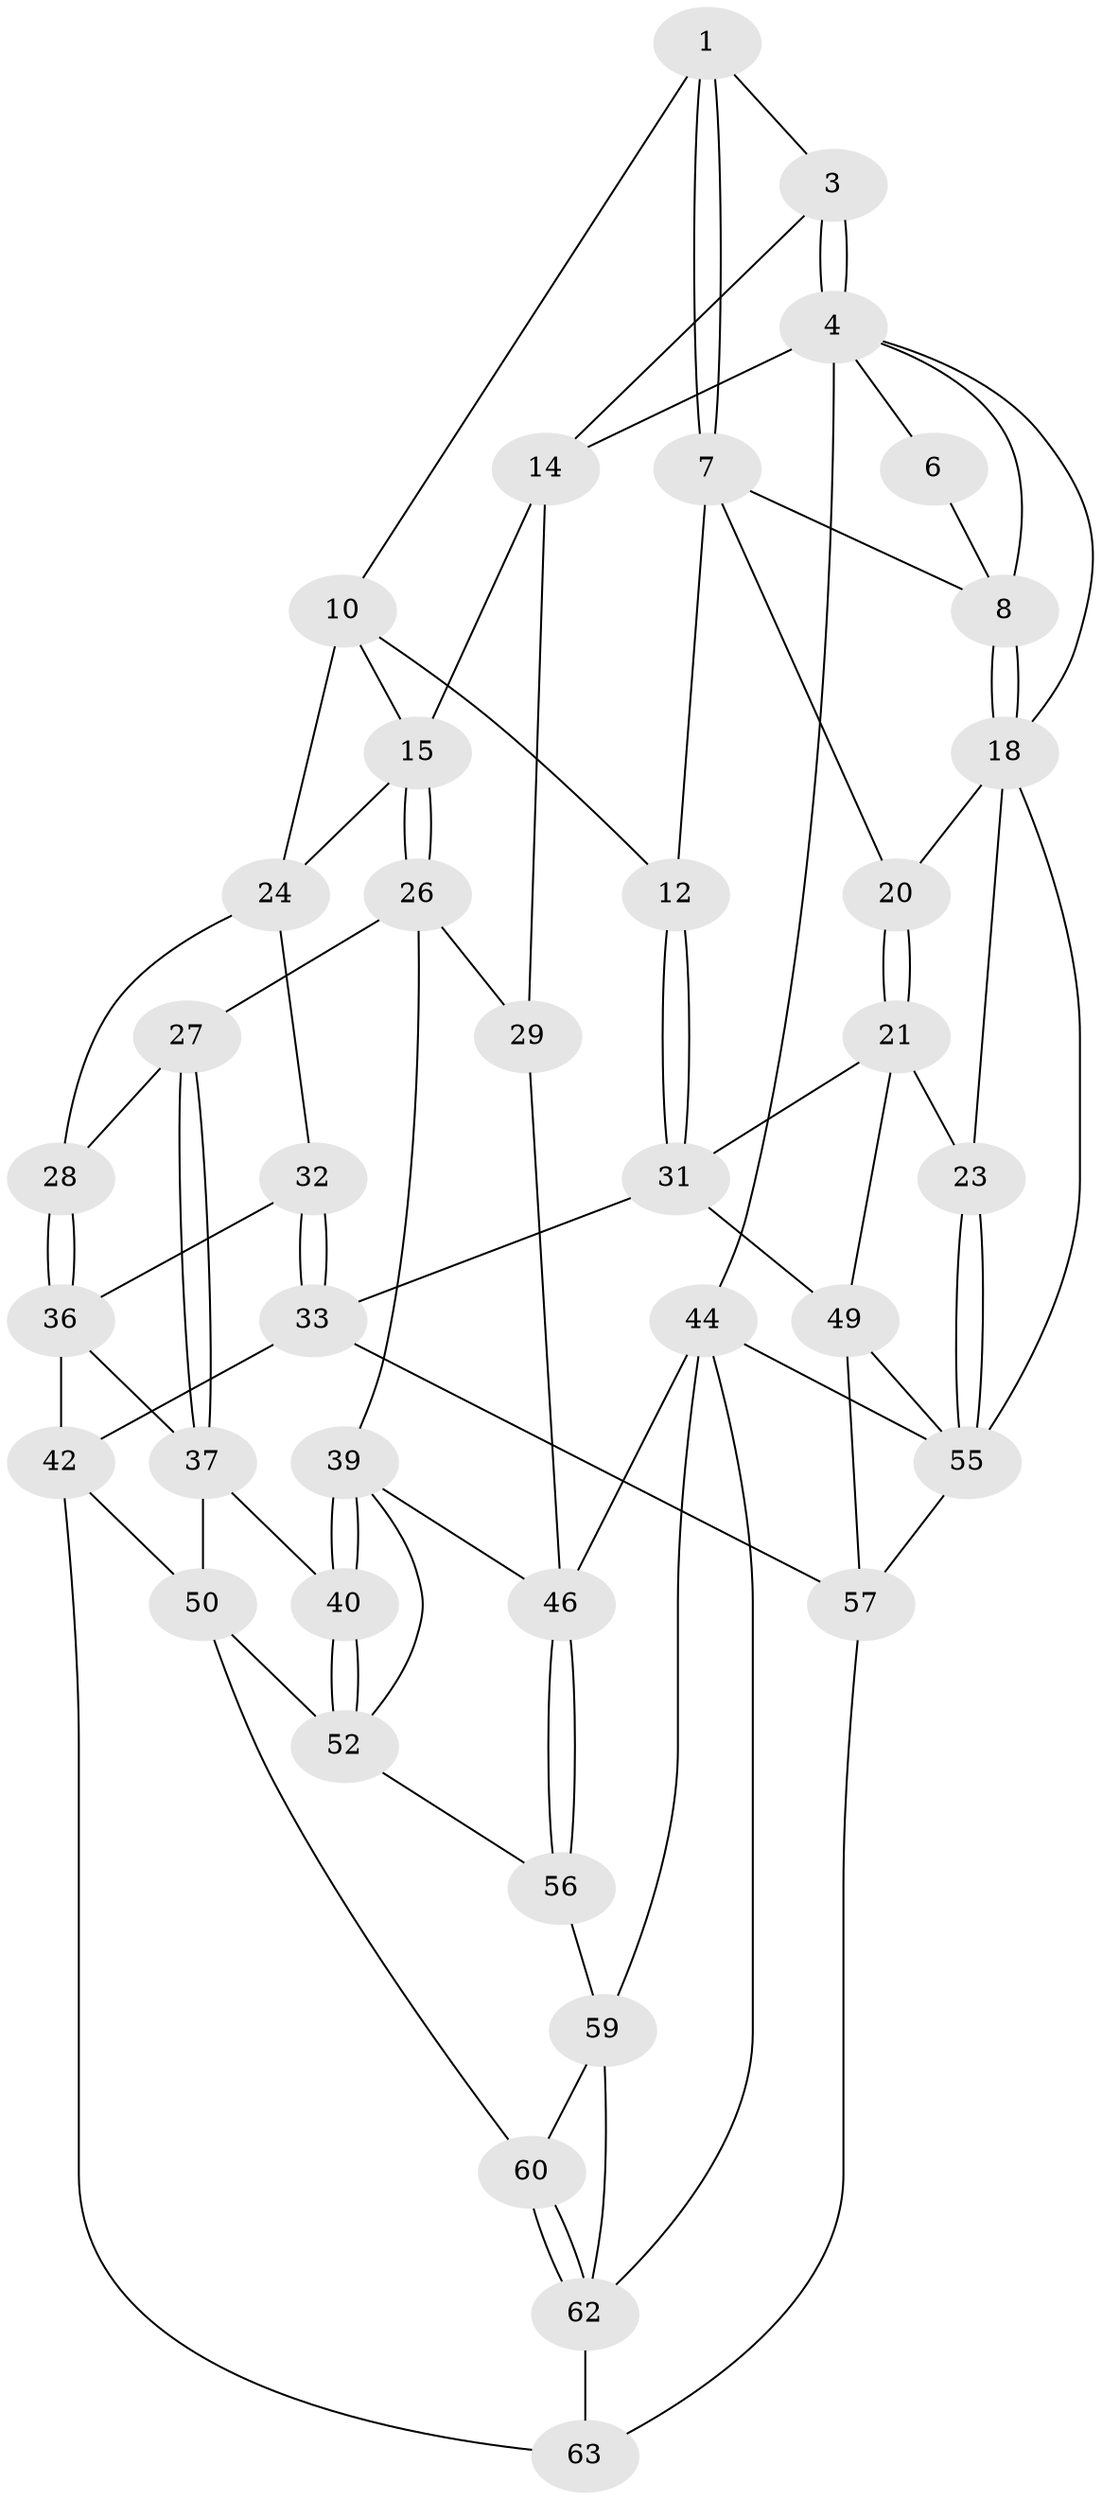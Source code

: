 // Generated by graph-tools (version 1.1) at 2025/52/02/27/25 19:52:40]
// undirected, 39 vertices, 87 edges
graph export_dot {
graph [start="1"]
  node [color=gray90,style=filled];
  1 [pos="+0.31765026415584297+0",super="+2"];
  3 [pos="+0.6160169923501214+0"];
  4 [pos="+1+0",super="+5"];
  6 [pos="+0.23684838302391872+0"];
  7 [pos="+0.21987430748662465+0.22729705285016896",super="+13"];
  8 [pos="+0.0754020777684061+0.26555311252398056",super="+9"];
  10 [pos="+0.5305349817597428+0.1735292351854988",super="+11"];
  12 [pos="+0.3422363741271201+0.39005364517270463"];
  14 [pos="+0.744089748554174+0.2353291446881683",super="+17"];
  15 [pos="+0.7374060412084592+0.39882064864457706",super="+16"];
  18 [pos="+0+0.3318275770098171",super="+19"];
  20 [pos="+0.16298167039906636+0.4301076938151103"];
  21 [pos="+0.1495920651606512+0.4977361927159843",super="+22"];
  23 [pos="+0+0.5492992239940392"];
  24 [pos="+0.6357964208073694+0.4142186366922103",super="+25"];
  26 [pos="+0.8558461475871983+0.46522940065555823",super="+30"];
  27 [pos="+0.693768158691618+0.5623258525741737"];
  28 [pos="+0.6369004439986738+0.5491266320015129"];
  29 [pos="+1+0.35436325972286403"];
  31 [pos="+0.2370626260898562+0.5893787187717161",super="+35"];
  32 [pos="+0.4659610852625068+0.5228808207399057"];
  33 [pos="+0.3851456008533536+0.7762096642205918",super="+34"];
  36 [pos="+0.601401687115261+0.5918592934949114",super="+38"];
  37 [pos="+0.6880497627010548+0.6454417100807872",super="+41"];
  39 [pos="+0.8622863251953179+0.4969840428409053",super="+48"];
  40 [pos="+0.7249280704630285+0.6602364973896278"];
  42 [pos="+0.49601614469086935+0.8037636356442699",super="+43"];
  44 [pos="+1+1",super="+45"];
  46 [pos="+1+0.8322913829235215",super="+47"];
  49 [pos="+0.1972660805382106+0.6525061938024297",super="+54"];
  50 [pos="+0.7047709317823764+0.777991104307779",super="+51"];
  52 [pos="+0.8672663628612102+0.6990902951673479",super="+53"];
  55 [pos="+0+0.8063267659942231",super="+58"];
  56 [pos="+0.9415445528662957+0.8001942368471531"];
  57 [pos="+0.21745875912965834+0.8737809876000232",super="+64"];
  59 [pos="+0.825244766678867+0.8847320702609248",super="+61"];
  60 [pos="+0.7024526290038641+0.8631583908104613"];
  62 [pos="+0.6614931175184141+1",super="+65"];
  63 [pos="+0.4582541258473753+1"];
  1 -- 7;
  1 -- 7;
  1 -- 10;
  1 -- 3;
  3 -- 4;
  3 -- 4;
  3 -- 14;
  4 -- 44;
  4 -- 14;
  4 -- 18;
  4 -- 6;
  4 -- 8;
  6 -- 8;
  7 -- 8;
  7 -- 12;
  7 -- 20;
  8 -- 18;
  8 -- 18;
  10 -- 24;
  10 -- 12;
  10 -- 15;
  12 -- 31;
  12 -- 31;
  14 -- 15;
  14 -- 29;
  15 -- 26;
  15 -- 26;
  15 -- 24;
  18 -- 20;
  18 -- 23;
  18 -- 55;
  20 -- 21;
  20 -- 21;
  21 -- 31;
  21 -- 49;
  21 -- 23;
  23 -- 55;
  23 -- 55;
  24 -- 28;
  24 -- 32;
  26 -- 27;
  26 -- 29;
  26 -- 39;
  27 -- 28;
  27 -- 37;
  27 -- 37;
  28 -- 36;
  28 -- 36;
  29 -- 46;
  31 -- 33;
  31 -- 49;
  32 -- 33;
  32 -- 33;
  32 -- 36;
  33 -- 42;
  33 -- 57;
  36 -- 42;
  36 -- 37;
  37 -- 40;
  37 -- 50;
  39 -- 40;
  39 -- 40;
  39 -- 52;
  39 -- 46;
  40 -- 52;
  40 -- 52;
  42 -- 63;
  42 -- 50;
  44 -- 62;
  44 -- 55;
  44 -- 46;
  44 -- 59;
  46 -- 56;
  46 -- 56;
  49 -- 55;
  49 -- 57;
  50 -- 52;
  50 -- 60;
  52 -- 56;
  55 -- 57;
  56 -- 59;
  57 -- 63;
  59 -- 60;
  59 -- 62;
  60 -- 62;
  60 -- 62;
  62 -- 63;
}
